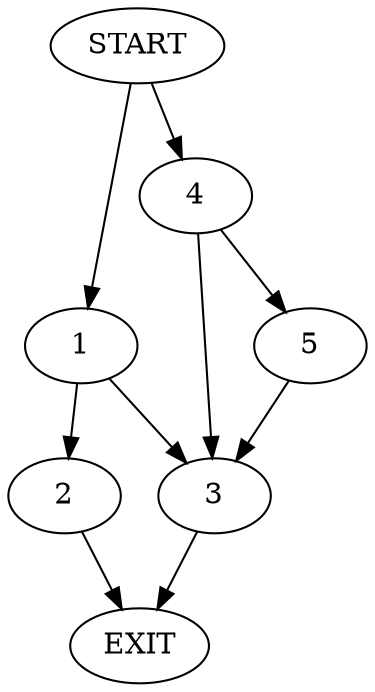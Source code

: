 digraph {
0 [label="START"]
6 [label="EXIT"]
0 -> 1
1 -> 2
1 -> 3
2 -> 6
3 -> 6
0 -> 4
4 -> 5
4 -> 3
5 -> 3
}
